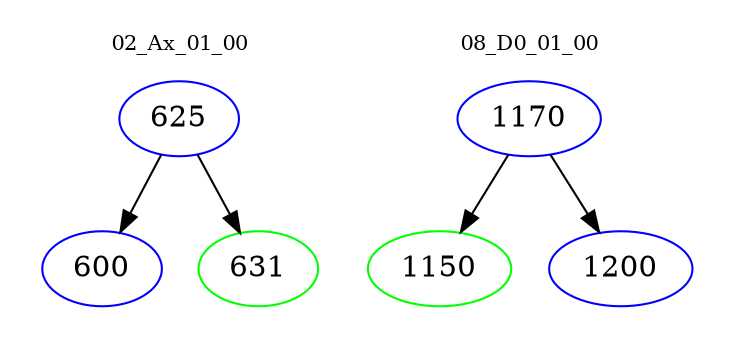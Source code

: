 digraph{
subgraph cluster_0 {
color = white
label = "02_Ax_01_00";
fontsize=10;
T0_625 [label="625", color="blue"]
T0_625 -> T0_600 [color="black"]
T0_600 [label="600", color="blue"]
T0_625 -> T0_631 [color="black"]
T0_631 [label="631", color="green"]
}
subgraph cluster_1 {
color = white
label = "08_D0_01_00";
fontsize=10;
T1_1170 [label="1170", color="blue"]
T1_1170 -> T1_1150 [color="black"]
T1_1150 [label="1150", color="green"]
T1_1170 -> T1_1200 [color="black"]
T1_1200 [label="1200", color="blue"]
}
}
